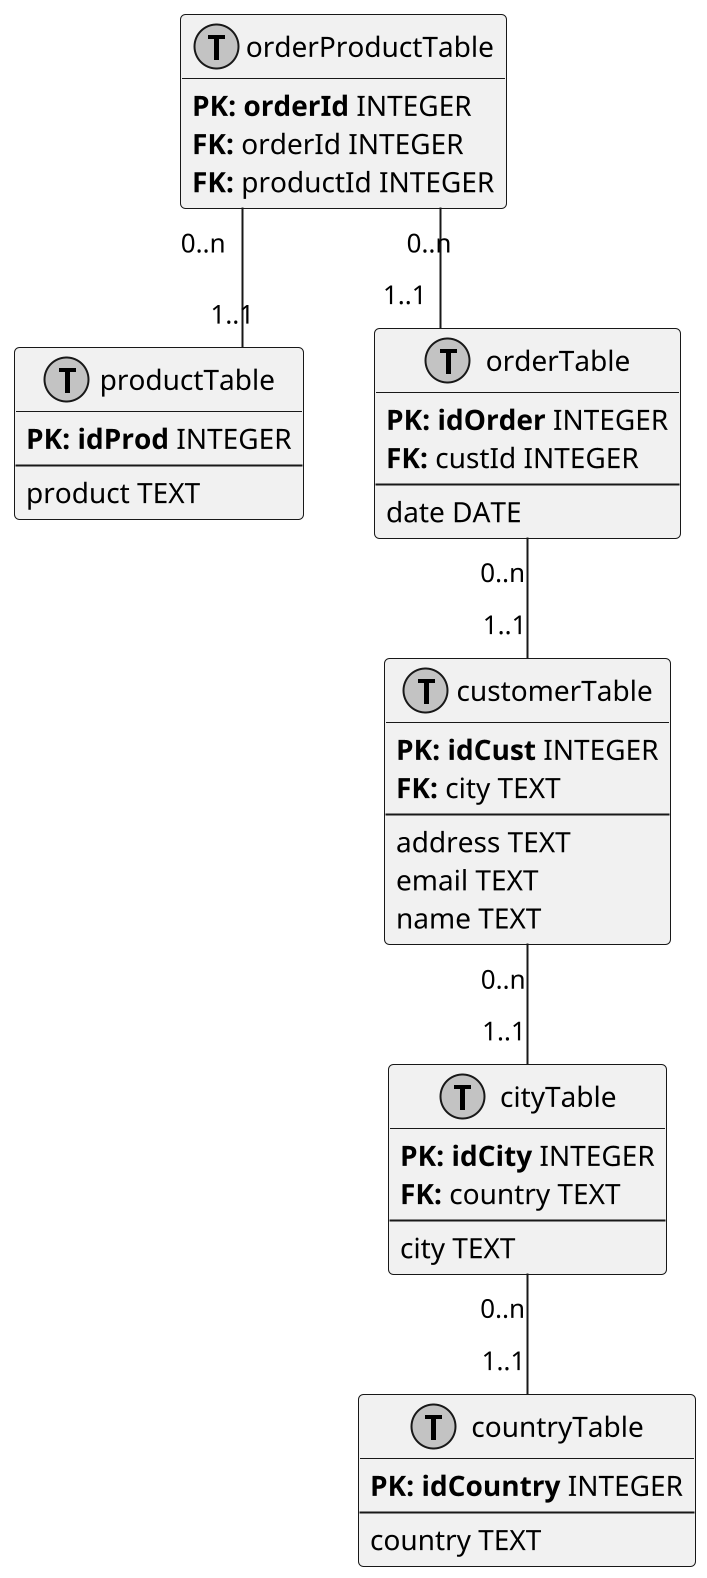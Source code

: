 
@startuml

skinparam monochrome true
skinparam linetype ortho
scale 2

!define table(x) class x << (T,#FFAAAA) >>
!define view(x) class x << (V,#FFAAAA) >>
!define ent(x) class x << (E,#FFAAAA) >>

!define primary_key(x) <b>PK: x</b>
!define foreign_key(x) <b>FK: </b>x
hide methods
hide stereotypes

table(productTable) {
	primary_key(idProd) INTEGER
	---
	product TEXT
}

table(countryTable) {
	primary_key(idCountry) INTEGER
	---
	country TEXT
}

table(cityTable) {
	primary_key(idCity) INTEGER
	foreign_key(country) TEXT
	---
	city TEXT
}

table(customerTable) {
	primary_key(idCust) INTEGER
	foreign_key(city) TEXT
	---
	address TEXT
	email TEXT
	name TEXT
}

table(orderTable) {
	primary_key(idOrder) INTEGER
	foreign_key(custId) INTEGER
	---
	date DATE
}

table(orderProductTable) {
	primary_key(orderId) INTEGER
	foreign_key(orderId) INTEGER
	foreign_key(productId) INTEGER
}

cityTable "0..n" -- "1..1" countryTable
customerTable "0..n" -- "1..1" cityTable
orderTable "0..n" -- "1..1" customerTable
orderProductTable "0..n" -- "1..1" orderTable
orderProductTable "0..n" -- "1..1" productTable

@enduml
    
